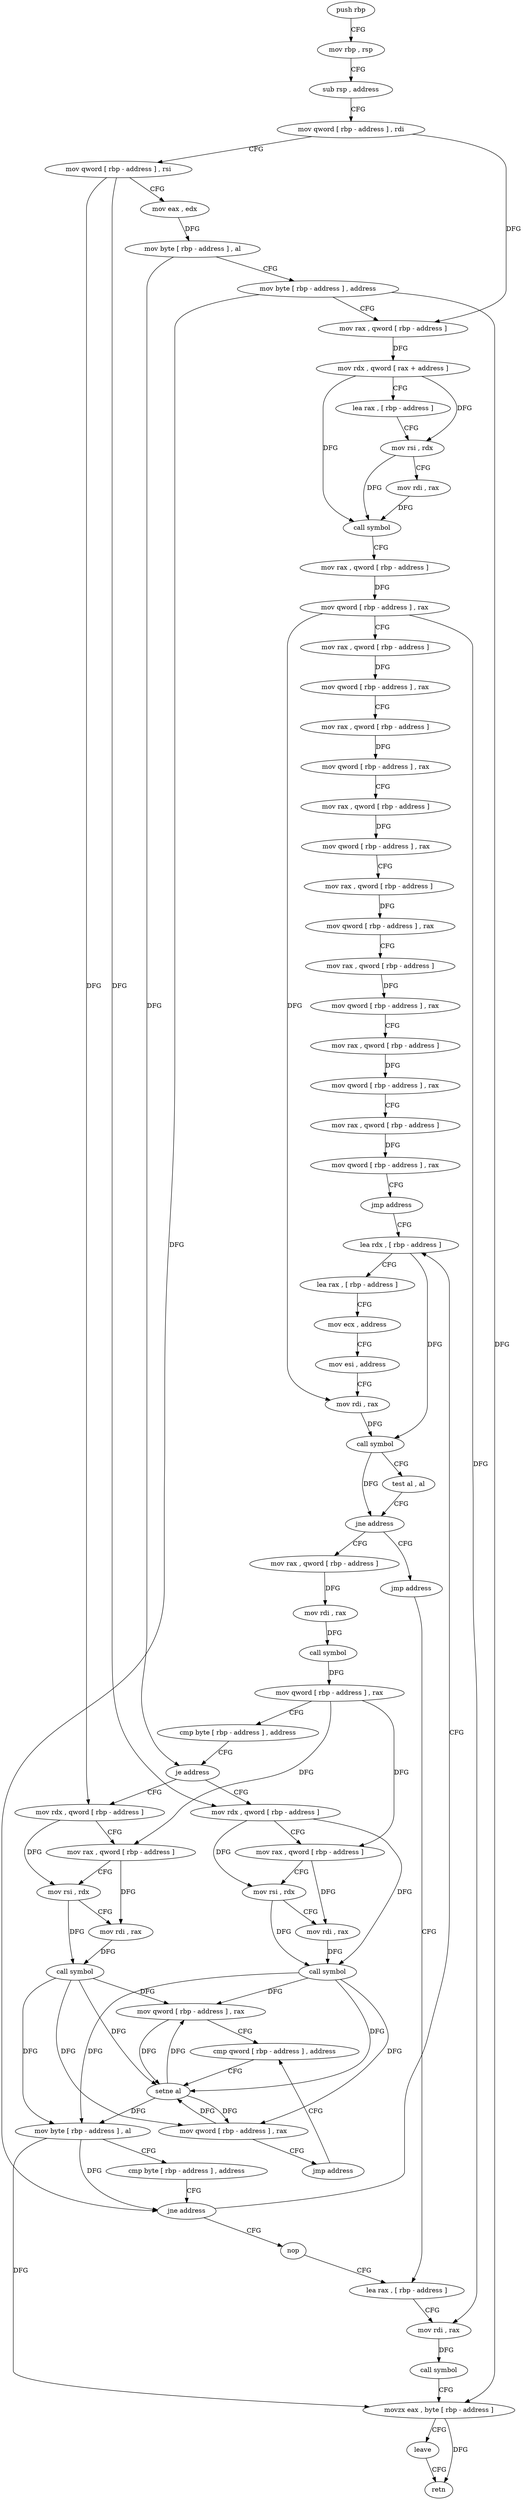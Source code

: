 digraph "func" {
"93138" [label = "push rbp" ]
"93139" [label = "mov rbp , rsp" ]
"93142" [label = "sub rsp , address" ]
"93149" [label = "mov qword [ rbp - address ] , rdi" ]
"93153" [label = "mov qword [ rbp - address ] , rsi" ]
"93157" [label = "mov eax , edx" ]
"93159" [label = "mov byte [ rbp - address ] , al" ]
"93165" [label = "mov byte [ rbp - address ] , address" ]
"93169" [label = "mov rax , qword [ rbp - address ]" ]
"93173" [label = "mov rdx , qword [ rax + address ]" ]
"93177" [label = "lea rax , [ rbp - address ]" ]
"93184" [label = "mov rsi , rdx" ]
"93187" [label = "mov rdi , rax" ]
"93190" [label = "call symbol" ]
"93195" [label = "mov rax , qword [ rbp - address ]" ]
"93202" [label = "mov qword [ rbp - address ] , rax" ]
"93206" [label = "mov rax , qword [ rbp - address ]" ]
"93213" [label = "mov qword [ rbp - address ] , rax" ]
"93217" [label = "mov rax , qword [ rbp - address ]" ]
"93224" [label = "mov qword [ rbp - address ] , rax" ]
"93228" [label = "mov rax , qword [ rbp - address ]" ]
"93235" [label = "mov qword [ rbp - address ] , rax" ]
"93239" [label = "mov rax , qword [ rbp - address ]" ]
"93246" [label = "mov qword [ rbp - address ] , rax" ]
"93250" [label = "mov rax , qword [ rbp - address ]" ]
"93257" [label = "mov qword [ rbp - address ] , rax" ]
"93261" [label = "mov rax , qword [ rbp - address ]" ]
"93268" [label = "mov qword [ rbp - address ] , rax" ]
"93272" [label = "mov rax , qword [ rbp - address ]" ]
"93279" [label = "mov qword [ rbp - address ] , rax" ]
"93283" [label = "jmp address" ]
"93375" [label = "lea rdx , [ rbp - address ]" ]
"93379" [label = "lea rax , [ rbp - address ]" ]
"93383" [label = "mov ecx , address" ]
"93388" [label = "mov esi , address" ]
"93393" [label = "mov rdi , rax" ]
"93396" [label = "call symbol" ]
"93401" [label = "test al , al" ]
"93403" [label = "jne address" ]
"93285" [label = "mov rax , qword [ rbp - address ]" ]
"93405" [label = "jmp address" ]
"93289" [label = "mov rdi , rax" ]
"93292" [label = "call symbol" ]
"93297" [label = "mov qword [ rbp - address ] , rax" ]
"93301" [label = "cmp byte [ rbp - address ] , address" ]
"93308" [label = "je address" ]
"93335" [label = "mov rdx , qword [ rbp - address ]" ]
"93310" [label = "mov rdx , qword [ rbp - address ]" ]
"93408" [label = "lea rax , [ rbp - address ]" ]
"93339" [label = "mov rax , qword [ rbp - address ]" ]
"93343" [label = "mov rsi , rdx" ]
"93346" [label = "mov rdi , rax" ]
"93349" [label = "call symbol" ]
"93354" [label = "mov qword [ rbp - address ] , rax" ]
"93358" [label = "cmp qword [ rbp - address ] , address" ]
"93314" [label = "mov rax , qword [ rbp - address ]" ]
"93318" [label = "mov rsi , rdx" ]
"93321" [label = "mov rdi , rax" ]
"93324" [label = "call symbol" ]
"93329" [label = "mov qword [ rbp - address ] , rax" ]
"93333" [label = "jmp address" ]
"93412" [label = "mov rdi , rax" ]
"93415" [label = "call symbol" ]
"93420" [label = "movzx eax , byte [ rbp - address ]" ]
"93424" [label = "leave" ]
"93425" [label = "retn" ]
"93407" [label = "nop" ]
"93363" [label = "setne al" ]
"93366" [label = "mov byte [ rbp - address ] , al" ]
"93369" [label = "cmp byte [ rbp - address ] , address" ]
"93373" [label = "jne address" ]
"93138" -> "93139" [ label = "CFG" ]
"93139" -> "93142" [ label = "CFG" ]
"93142" -> "93149" [ label = "CFG" ]
"93149" -> "93153" [ label = "CFG" ]
"93149" -> "93169" [ label = "DFG" ]
"93153" -> "93157" [ label = "CFG" ]
"93153" -> "93335" [ label = "DFG" ]
"93153" -> "93310" [ label = "DFG" ]
"93157" -> "93159" [ label = "DFG" ]
"93159" -> "93165" [ label = "CFG" ]
"93159" -> "93308" [ label = "DFG" ]
"93165" -> "93169" [ label = "CFG" ]
"93165" -> "93420" [ label = "DFG" ]
"93165" -> "93373" [ label = "DFG" ]
"93169" -> "93173" [ label = "DFG" ]
"93173" -> "93177" [ label = "CFG" ]
"93173" -> "93184" [ label = "DFG" ]
"93173" -> "93190" [ label = "DFG" ]
"93177" -> "93184" [ label = "CFG" ]
"93184" -> "93187" [ label = "CFG" ]
"93184" -> "93190" [ label = "DFG" ]
"93187" -> "93190" [ label = "DFG" ]
"93190" -> "93195" [ label = "CFG" ]
"93195" -> "93202" [ label = "DFG" ]
"93202" -> "93206" [ label = "CFG" ]
"93202" -> "93393" [ label = "DFG" ]
"93202" -> "93412" [ label = "DFG" ]
"93206" -> "93213" [ label = "DFG" ]
"93213" -> "93217" [ label = "CFG" ]
"93217" -> "93224" [ label = "DFG" ]
"93224" -> "93228" [ label = "CFG" ]
"93228" -> "93235" [ label = "DFG" ]
"93235" -> "93239" [ label = "CFG" ]
"93239" -> "93246" [ label = "DFG" ]
"93246" -> "93250" [ label = "CFG" ]
"93250" -> "93257" [ label = "DFG" ]
"93257" -> "93261" [ label = "CFG" ]
"93261" -> "93268" [ label = "DFG" ]
"93268" -> "93272" [ label = "CFG" ]
"93272" -> "93279" [ label = "DFG" ]
"93279" -> "93283" [ label = "CFG" ]
"93283" -> "93375" [ label = "CFG" ]
"93375" -> "93379" [ label = "CFG" ]
"93375" -> "93396" [ label = "DFG" ]
"93379" -> "93383" [ label = "CFG" ]
"93383" -> "93388" [ label = "CFG" ]
"93388" -> "93393" [ label = "CFG" ]
"93393" -> "93396" [ label = "DFG" ]
"93396" -> "93401" [ label = "CFG" ]
"93396" -> "93403" [ label = "DFG" ]
"93401" -> "93403" [ label = "CFG" ]
"93403" -> "93285" [ label = "CFG" ]
"93403" -> "93405" [ label = "CFG" ]
"93285" -> "93289" [ label = "DFG" ]
"93405" -> "93408" [ label = "CFG" ]
"93289" -> "93292" [ label = "DFG" ]
"93292" -> "93297" [ label = "DFG" ]
"93297" -> "93301" [ label = "CFG" ]
"93297" -> "93339" [ label = "DFG" ]
"93297" -> "93314" [ label = "DFG" ]
"93301" -> "93308" [ label = "CFG" ]
"93308" -> "93335" [ label = "CFG" ]
"93308" -> "93310" [ label = "CFG" ]
"93335" -> "93339" [ label = "CFG" ]
"93335" -> "93343" [ label = "DFG" ]
"93310" -> "93314" [ label = "CFG" ]
"93310" -> "93318" [ label = "DFG" ]
"93310" -> "93324" [ label = "DFG" ]
"93408" -> "93412" [ label = "CFG" ]
"93339" -> "93343" [ label = "CFG" ]
"93339" -> "93346" [ label = "DFG" ]
"93343" -> "93346" [ label = "CFG" ]
"93343" -> "93349" [ label = "DFG" ]
"93346" -> "93349" [ label = "DFG" ]
"93349" -> "93354" [ label = "DFG" ]
"93349" -> "93329" [ label = "DFG" ]
"93349" -> "93363" [ label = "DFG" ]
"93349" -> "93366" [ label = "DFG" ]
"93354" -> "93358" [ label = "CFG" ]
"93354" -> "93363" [ label = "DFG" ]
"93358" -> "93363" [ label = "CFG" ]
"93314" -> "93318" [ label = "CFG" ]
"93314" -> "93321" [ label = "DFG" ]
"93318" -> "93321" [ label = "CFG" ]
"93318" -> "93324" [ label = "DFG" ]
"93321" -> "93324" [ label = "DFG" ]
"93324" -> "93329" [ label = "DFG" ]
"93324" -> "93354" [ label = "DFG" ]
"93324" -> "93363" [ label = "DFG" ]
"93324" -> "93366" [ label = "DFG" ]
"93329" -> "93333" [ label = "CFG" ]
"93329" -> "93363" [ label = "DFG" ]
"93333" -> "93358" [ label = "CFG" ]
"93412" -> "93415" [ label = "DFG" ]
"93415" -> "93420" [ label = "CFG" ]
"93420" -> "93424" [ label = "CFG" ]
"93420" -> "93425" [ label = "DFG" ]
"93424" -> "93425" [ label = "CFG" ]
"93407" -> "93408" [ label = "CFG" ]
"93363" -> "93366" [ label = "DFG" ]
"93363" -> "93354" [ label = "DFG" ]
"93363" -> "93329" [ label = "DFG" ]
"93366" -> "93369" [ label = "CFG" ]
"93366" -> "93420" [ label = "DFG" ]
"93366" -> "93373" [ label = "DFG" ]
"93369" -> "93373" [ label = "CFG" ]
"93373" -> "93407" [ label = "CFG" ]
"93373" -> "93375" [ label = "CFG" ]
}
